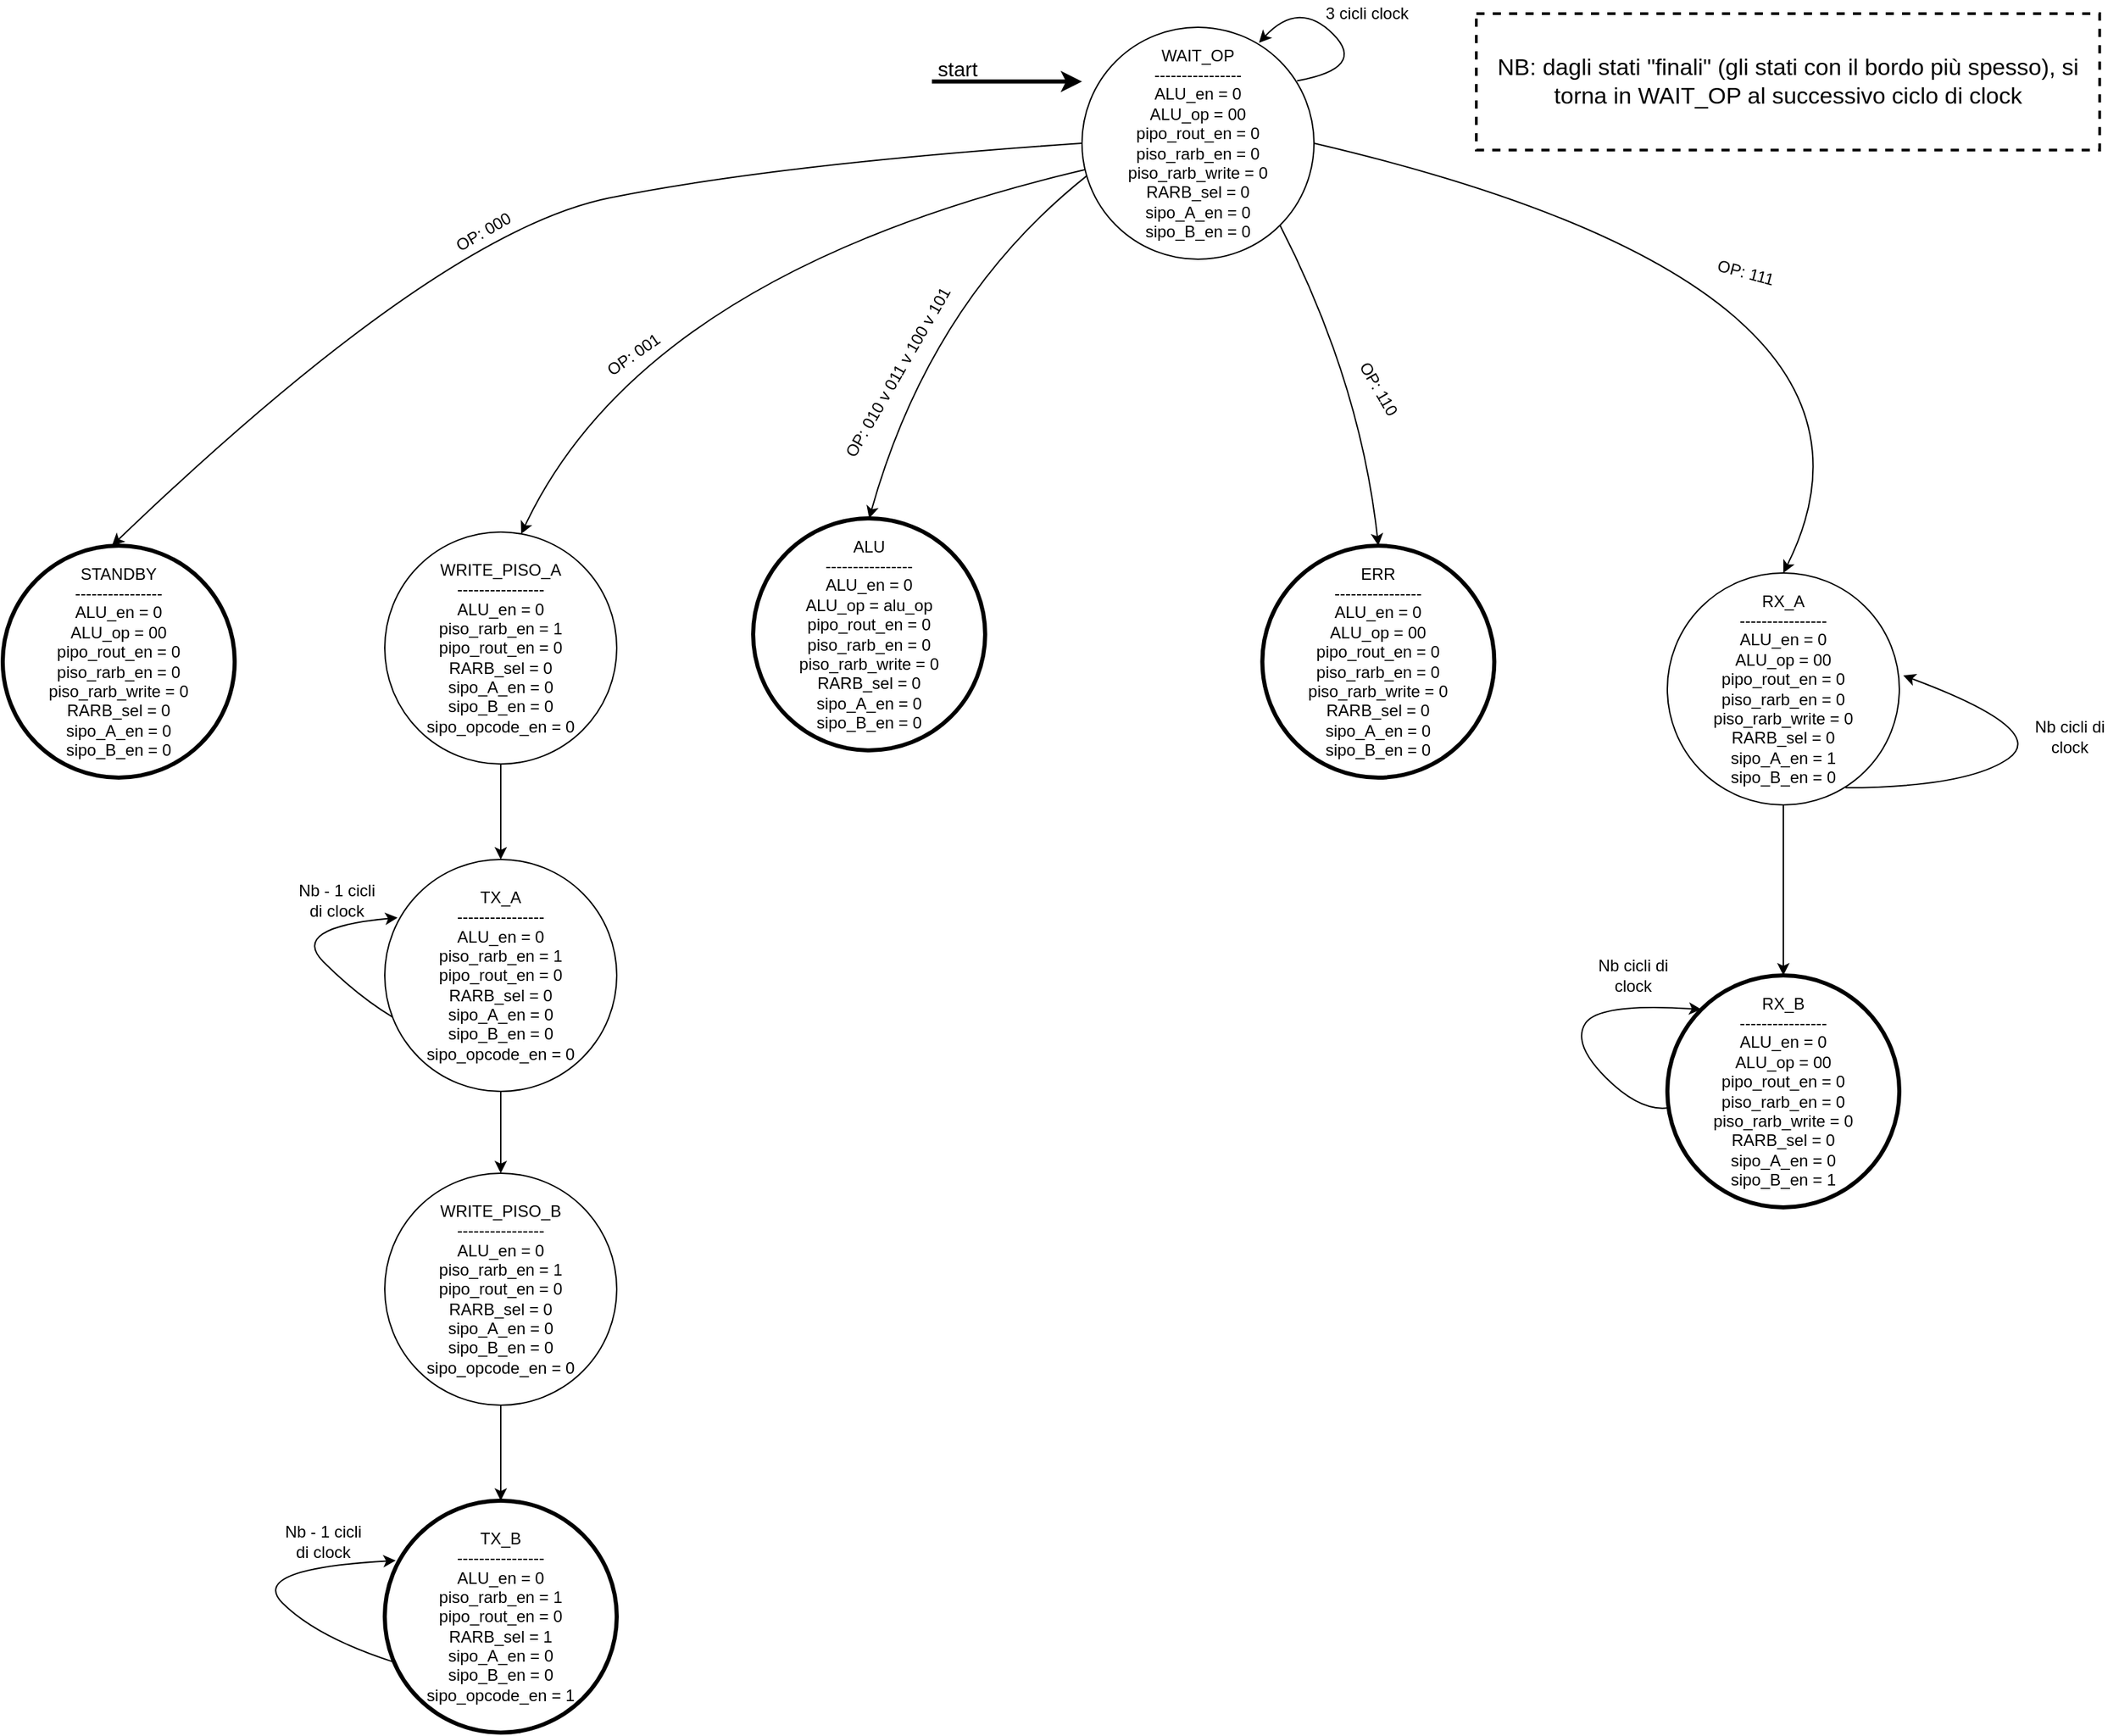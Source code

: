 <mxfile version="14.9.3" type="device"><diagram id="Lutcaj0Mjb5E0mdE7-q4" name="Page-1"><mxGraphModel dx="4740" dy="2563" grid="1" gridSize="10" guides="1" tooltips="1" connect="1" arrows="1" fold="1" page="1" pageScale="1" pageWidth="827" pageHeight="1169" math="0" shadow="0"><root><mxCell id="0"/><mxCell id="1" parent="0"/><mxCell id="gG2Xrx5g2Rp0g9whOME6-2" value="WAIT_OP&lt;br&gt;----------------&lt;br&gt;ALU_en = 0&lt;br&gt;ALU_op = 00&lt;br&gt;pipo_rout_en = 0&lt;br&gt;piso_rarb_en = 0&lt;br&gt;piso_rarb_write = 0&lt;br&gt;RARB_sel = 0&lt;br&gt;sipo_A_en = 0&lt;br&gt;sipo_B_en = 0" style="ellipse;whiteSpace=wrap;html=1;aspect=fixed;" parent="1" vertex="1"><mxGeometry x="831" y="200" width="170" height="170" as="geometry"/></mxCell><mxCell id="gG2Xrx5g2Rp0g9whOME6-16" value="STANDBY&lt;br&gt;----------------&lt;br&gt;ALU_en = 0&lt;br&gt;ALU_op = 00&lt;br&gt;pipo_rout_en = 0&lt;br&gt;piso_rarb_en = 0&lt;br&gt;piso_rarb_write = 0&lt;br&gt;RARB_sel = 0&lt;br&gt;sipo_A_en = 0&lt;br&gt;sipo_B_en = 0" style="ellipse;whiteSpace=wrap;html=1;aspect=fixed;strokeWidth=3;" parent="1" vertex="1"><mxGeometry x="40" y="580" width="170" height="170" as="geometry"/></mxCell><mxCell id="gG2Xrx5g2Rp0g9whOME6-17" value="WRITE_PISO_B&lt;br&gt;----------------&lt;br&gt;ALU_en = 0&lt;br&gt;piso_rarb_en = 1&lt;br&gt;pipo_rout_en = 0&lt;br&gt;RARB_sel = 0&lt;br&gt;sipo_A_en = 0&lt;br&gt;sipo_B_en = 0&lt;br&gt;sipo_opcode_en = 0" style="ellipse;whiteSpace=wrap;html=1;aspect=fixed;" parent="1" vertex="1"><mxGeometry x="320" y="1040" width="170" height="170" as="geometry"/></mxCell><mxCell id="gG2Xrx5g2Rp0g9whOME6-18" value="ALU&lt;br&gt;----------------&lt;br&gt;ALU_en = 0&lt;br&gt;ALU_op = alu_op&lt;br&gt;pipo_rout_en = 0&lt;br&gt;piso_rarb_en = 0&lt;br&gt;piso_rarb_write = 0&lt;br&gt;RARB_sel = 0&lt;br&gt;sipo_A_en = 0&lt;br&gt;sipo_B_en = 0" style="ellipse;whiteSpace=wrap;html=1;aspect=fixed;strokeWidth=3;" parent="1" vertex="1"><mxGeometry x="590" y="560" width="170" height="170" as="geometry"/></mxCell><mxCell id="gG2Xrx5g2Rp0g9whOME6-23" value="ERR&lt;br&gt;----------------&lt;br&gt;ALU_en = 0&lt;br&gt;ALU_op = 00&lt;br&gt;pipo_rout_en = 0&lt;br&gt;piso_rarb_en = 0&lt;br&gt;piso_rarb_write = 0&lt;br&gt;RARB_sel = 0&lt;br&gt;sipo_A_en = 0&lt;br&gt;sipo_B_en = 0" style="ellipse;whiteSpace=wrap;html=1;aspect=fixed;strokeWidth=3;" parent="1" vertex="1"><mxGeometry x="963.17" y="580" width="170" height="170" as="geometry"/></mxCell><mxCell id="gG2Xrx5g2Rp0g9whOME6-24" value="RX_A&lt;br&gt;----------------&lt;br&gt;ALU_en = 0&lt;br&gt;ALU_op = 00&lt;br&gt;pipo_rout_en = 0&lt;br&gt;piso_rarb_en = 0&lt;br&gt;piso_rarb_write = 0&lt;br&gt;RARB_sel = 0&lt;br&gt;sipo_A_en = 1&lt;br&gt;sipo_B_en = 0" style="ellipse;whiteSpace=wrap;html=1;aspect=fixed;" parent="1" vertex="1"><mxGeometry x="1260" y="600" width="170" height="170" as="geometry"/></mxCell><mxCell id="gG2Xrx5g2Rp0g9whOME6-28" value="" style="endArrow=classic;html=1;exitX=0;exitY=0.5;exitDx=0;exitDy=0;entryX=0.471;entryY=0;entryDx=0;entryDy=0;entryPerimeter=0;curved=1;" parent="1" source="gG2Xrx5g2Rp0g9whOME6-2" target="gG2Xrx5g2Rp0g9whOME6-16" edge="1"><mxGeometry width="50" height="50" relative="1" as="geometry"><mxPoint x="1010" y="300" as="sourcePoint"/><mxPoint x="1130" y="580" as="targetPoint"/><Array as="points"><mxPoint x="610" y="300"/><mxPoint x="360" y="350"/></Array></mxGeometry></mxCell><mxCell id="gG2Xrx5g2Rp0g9whOME6-29" value="" style="endArrow=classic;html=1;curved=1;entryX=0.588;entryY=0.008;entryDx=0;entryDy=0;entryPerimeter=0;" parent="1" source="gG2Xrx5g2Rp0g9whOME6-2" target="teM1EIlKXYVsdDrQvsKv-3" edge="1"><mxGeometry width="50" height="50" relative="1" as="geometry"><mxPoint x="490" y="470" as="sourcePoint"/><mxPoint x="440" y="560" as="targetPoint"/><Array as="points"><mxPoint x="510" y="380"/></Array></mxGeometry></mxCell><mxCell id="gG2Xrx5g2Rp0g9whOME6-30" value="" style="endArrow=classic;html=1;curved=1;exitX=0.021;exitY=0.64;exitDx=0;exitDy=0;exitPerimeter=0;entryX=0.5;entryY=0;entryDx=0;entryDy=0;" parent="1" source="gG2Xrx5g2Rp0g9whOME6-2" target="gG2Xrx5g2Rp0g9whOME6-18" edge="1"><mxGeometry width="50" height="50" relative="1" as="geometry"><mxPoint x="760" y="580" as="sourcePoint"/><mxPoint x="810" y="530" as="targetPoint"/><Array as="points"><mxPoint x="720" y="400"/></Array></mxGeometry></mxCell><mxCell id="gG2Xrx5g2Rp0g9whOME6-38" value="" style="endArrow=classic;html=1;exitX=1;exitY=0.5;exitDx=0;exitDy=0;entryX=0.5;entryY=0;entryDx=0;entryDy=0;curved=1;" parent="1" source="gG2Xrx5g2Rp0g9whOME6-2" target="gG2Xrx5g2Rp0g9whOME6-24" edge="1"><mxGeometry width="50" height="50" relative="1" as="geometry"><mxPoint x="1470" y="390" as="sourcePoint"/><mxPoint x="1520" y="340" as="targetPoint"/><Array as="points"><mxPoint x="1450" y="390"/></Array></mxGeometry></mxCell><mxCell id="gG2Xrx5g2Rp0g9whOME6-39" value="OP: 000" style="text;html=1;strokeColor=none;fillColor=none;align=center;verticalAlign=middle;whiteSpace=wrap;rounded=0;rotation=-30;" parent="1" vertex="1"><mxGeometry x="360" y="340" width="65" height="20" as="geometry"/></mxCell><mxCell id="gG2Xrx5g2Rp0g9whOME6-40" value="OP: 001" style="text;html=1;strokeColor=none;fillColor=none;align=center;verticalAlign=middle;whiteSpace=wrap;rounded=0;rotation=-35;" parent="1" vertex="1"><mxGeometry x="470" y="430" width="65" height="20" as="geometry"/></mxCell><mxCell id="gG2Xrx5g2Rp0g9whOME6-41" value="OP: 010 v 011 v 100 v 101" style="text;html=1;strokeColor=none;fillColor=none;align=center;verticalAlign=middle;whiteSpace=wrap;rounded=0;rotation=-60;" parent="1" vertex="1"><mxGeometry x="600" y="430" width="192.2" height="45.3" as="geometry"/></mxCell><mxCell id="gG2Xrx5g2Rp0g9whOME6-45" value="OP: 110" style="text;html=1;strokeColor=none;fillColor=none;align=center;verticalAlign=middle;whiteSpace=wrap;rounded=0;rotation=60;" parent="1" vertex="1"><mxGeometry x="1015.67" y="450" width="65" height="30" as="geometry"/></mxCell><mxCell id="gG2Xrx5g2Rp0g9whOME6-46" value="OP: 111" style="text;html=1;strokeColor=none;fillColor=none;align=center;verticalAlign=middle;whiteSpace=wrap;rounded=0;rotation=15;" parent="1" vertex="1"><mxGeometry x="1285" y="370" width="65" height="20" as="geometry"/></mxCell><mxCell id="gG2Xrx5g2Rp0g9whOME6-47" value="3 cicli clock" style="text;html=1;strokeColor=none;fillColor=none;align=center;verticalAlign=middle;whiteSpace=wrap;rounded=0;" parent="1" vertex="1"><mxGeometry x="1000" y="180" width="80" height="20" as="geometry"/></mxCell><mxCell id="gG2Xrx5g2Rp0g9whOME6-48" value="RX_B&lt;br&gt;----------------&lt;br&gt;ALU_en = 0&lt;br&gt;ALU_op = 00&lt;br&gt;pipo_rout_en = 0&lt;br&gt;piso_rarb_en = 0&lt;br&gt;piso_rarb_write = 0&lt;br&gt;RARB_sel = 0&lt;br&gt;sipo_A_en = 0&lt;br&gt;sipo_B_en = 1" style="ellipse;whiteSpace=wrap;html=1;aspect=fixed;strokeWidth=3;" parent="1" vertex="1"><mxGeometry x="1260" y="895" width="170" height="170" as="geometry"/></mxCell><mxCell id="gG2Xrx5g2Rp0g9whOME6-49" value="TX_B&lt;br&gt;----------------&lt;br&gt;ALU_en = 0&lt;br&gt;piso_rarb_en = 1&lt;br&gt;pipo_rout_en = 0&lt;br&gt;RARB_sel = 1&lt;br&gt;sipo_A_en = 0&lt;br&gt;sipo_B_en = 0&lt;br&gt;sipo_opcode_en = 1" style="ellipse;whiteSpace=wrap;html=1;aspect=fixed;strokeWidth=3;" parent="1" vertex="1"><mxGeometry x="320" y="1280" width="170" height="170" as="geometry"/></mxCell><mxCell id="gG2Xrx5g2Rp0g9whOME6-54" value="" style="endArrow=classic;html=1;exitX=0.5;exitY=1;exitDx=0;exitDy=0;" parent="1" source="gG2Xrx5g2Rp0g9whOME6-24" target="gG2Xrx5g2Rp0g9whOME6-48" edge="1"><mxGeometry width="50" height="50" relative="1" as="geometry"><mxPoint x="1030" y="775" as="sourcePoint"/><mxPoint x="1080" y="725" as="targetPoint"/></mxGeometry></mxCell><mxCell id="gG2Xrx5g2Rp0g9whOME6-56" value="" style="curved=1;endArrow=classic;html=1;entryX=0;entryY=0;entryDx=0;entryDy=0;" parent="1" source="gG2Xrx5g2Rp0g9whOME6-48" target="gG2Xrx5g2Rp0g9whOME6-48" edge="1"><mxGeometry width="50" height="50" relative="1" as="geometry"><mxPoint x="1190" y="995" as="sourcePoint"/><mxPoint x="1240" y="945" as="targetPoint"/><Array as="points"><mxPoint x="1240" y="995"/><mxPoint x="1190" y="945"/><mxPoint x="1210" y="915"/></Array></mxGeometry></mxCell><mxCell id="gG2Xrx5g2Rp0g9whOME6-57" value="" style="curved=1;endArrow=classic;html=1;exitX=0.768;exitY=0.926;exitDx=0;exitDy=0;exitPerimeter=0;entryX=1.017;entryY=0.442;entryDx=0;entryDy=0;entryPerimeter=0;" parent="1" source="gG2Xrx5g2Rp0g9whOME6-24" target="gG2Xrx5g2Rp0g9whOME6-24" edge="1"><mxGeometry width="50" height="50" relative="1" as="geometry"><mxPoint x="1540" y="765" as="sourcePoint"/><mxPoint x="1590" y="715" as="targetPoint"/><Array as="points"><mxPoint x="1480" y="757"/><mxPoint x="1540" y="715"/></Array></mxGeometry></mxCell><mxCell id="gG2Xrx5g2Rp0g9whOME6-70" value="" style="endArrow=classic;html=1;exitX=1;exitY=1;exitDx=0;exitDy=0;entryX=0.5;entryY=0;entryDx=0;entryDy=0;curved=1;" parent="1" source="gG2Xrx5g2Rp0g9whOME6-2" target="gG2Xrx5g2Rp0g9whOME6-23" edge="1"><mxGeometry width="50" height="50" relative="1" as="geometry"><mxPoint x="340" y="570" as="sourcePoint"/><mxPoint x="390" y="520" as="targetPoint"/><Array as="points"><mxPoint x="1035" y="460"/></Array></mxGeometry></mxCell><mxCell id="gG2Xrx5g2Rp0g9whOME6-71" value="" style="curved=1;endArrow=classic;html=1;exitX=0.927;exitY=0.231;exitDx=0;exitDy=0;exitPerimeter=0;entryX=0.763;entryY=0.067;entryDx=0;entryDy=0;entryPerimeter=0;" parent="1" source="gG2Xrx5g2Rp0g9whOME6-2" target="gG2Xrx5g2Rp0g9whOME6-2" edge="1"><mxGeometry width="50" height="50" relative="1" as="geometry"><mxPoint x="990" y="230" as="sourcePoint"/><mxPoint x="1040" y="180" as="targetPoint"/><Array as="points"><mxPoint x="1040" y="230"/><mxPoint x="990" y="180"/></Array></mxGeometry></mxCell><mxCell id="teM1EIlKXYVsdDrQvsKv-3" value="WRITE_PISO_A&lt;br&gt;----------------&lt;br&gt;ALU_en = 0&lt;br&gt;piso_rarb_en = 1&lt;br&gt;pipo_rout_en = 0&lt;br&gt;RARB_sel = 0&lt;br&gt;sipo_A_en = 0&lt;br&gt;sipo_B_en = 0&lt;br&gt;sipo_opcode_en = 0" style="ellipse;whiteSpace=wrap;html=1;aspect=fixed;" parent="1" vertex="1"><mxGeometry x="320" y="570" width="170" height="170" as="geometry"/></mxCell><mxCell id="teM1EIlKXYVsdDrQvsKv-4" value="TX_A&lt;br&gt;----------------&lt;br&gt;ALU_en = 0&lt;br&gt;piso_rarb_en = 1&lt;br&gt;pipo_rout_en = 0&lt;br&gt;RARB_sel = 0&lt;br&gt;sipo_A_en = 0&lt;br&gt;sipo_B_en = 0&lt;br&gt;sipo_opcode_en = 0" style="ellipse;whiteSpace=wrap;html=1;aspect=fixed;" parent="1" vertex="1"><mxGeometry x="320" y="810" width="170" height="170" as="geometry"/></mxCell><mxCell id="teM1EIlKXYVsdDrQvsKv-6" value="" style="endArrow=classic;html=1;exitX=0.5;exitY=1;exitDx=0;exitDy=0;" parent="1" source="teM1EIlKXYVsdDrQvsKv-3" target="teM1EIlKXYVsdDrQvsKv-4" edge="1"><mxGeometry width="50" height="50" relative="1" as="geometry"><mxPoint x="460" y="1010" as="sourcePoint"/><mxPoint x="510" y="960" as="targetPoint"/></mxGeometry></mxCell><mxCell id="teM1EIlKXYVsdDrQvsKv-7" value="" style="endArrow=classic;html=1;exitX=0.5;exitY=1;exitDx=0;exitDy=0;entryX=0.5;entryY=0;entryDx=0;entryDy=0;" parent="1" source="teM1EIlKXYVsdDrQvsKv-4" target="gG2Xrx5g2Rp0g9whOME6-17" edge="1"><mxGeometry width="50" height="50" relative="1" as="geometry"><mxPoint x="460" y="1010" as="sourcePoint"/><mxPoint x="510" y="960" as="targetPoint"/></mxGeometry></mxCell><mxCell id="teM1EIlKXYVsdDrQvsKv-8" value="" style="endArrow=classic;html=1;exitX=0.5;exitY=1;exitDx=0;exitDy=0;entryX=0.5;entryY=0;entryDx=0;entryDy=0;" parent="1" source="gG2Xrx5g2Rp0g9whOME6-17" target="gG2Xrx5g2Rp0g9whOME6-49" edge="1"><mxGeometry width="50" height="50" relative="1" as="geometry"><mxPoint x="460" y="1190" as="sourcePoint"/><mxPoint x="510" y="1140" as="targetPoint"/></mxGeometry></mxCell><mxCell id="teM1EIlKXYVsdDrQvsKv-10" value="" style="curved=1;endArrow=classic;html=1;exitX=0.034;exitY=0.68;exitDx=0;exitDy=0;exitPerimeter=0;entryX=0.055;entryY=0.251;entryDx=0;entryDy=0;entryPerimeter=0;" parent="1" source="teM1EIlKXYVsdDrQvsKv-4" target="teM1EIlKXYVsdDrQvsKv-4" edge="1"><mxGeometry width="50" height="50" relative="1" as="geometry"><mxPoint x="250" y="910" as="sourcePoint"/><mxPoint x="300" y="860" as="targetPoint"/><Array as="points"><mxPoint x="300" y="910"/><mxPoint x="250" y="860"/></Array></mxGeometry></mxCell><mxCell id="teM1EIlKXYVsdDrQvsKv-11" value="" style="curved=1;endArrow=classic;html=1;exitX=0.039;exitY=0.696;exitDx=0;exitDy=0;exitPerimeter=0;entryX=0.047;entryY=0.258;entryDx=0;entryDy=0;entryPerimeter=0;" parent="1" source="gG2Xrx5g2Rp0g9whOME6-49" target="gG2Xrx5g2Rp0g9whOME6-49" edge="1"><mxGeometry width="50" height="50" relative="1" as="geometry"><mxPoint x="220" y="1380" as="sourcePoint"/><mxPoint x="270" y="1330" as="targetPoint"/><Array as="points"><mxPoint x="270" y="1380"/><mxPoint x="220" y="1330"/></Array></mxGeometry></mxCell><mxCell id="teM1EIlKXYVsdDrQvsKv-13" value="Nb - 1 cicli di clock" style="text;html=1;strokeColor=none;fillColor=none;align=center;verticalAlign=middle;whiteSpace=wrap;rounded=0;dashed=1;" parent="1" vertex="1"><mxGeometry x="250" y="830" width="70" height="20" as="geometry"/></mxCell><mxCell id="teM1EIlKXYVsdDrQvsKv-14" value="Nb cicli di clock" style="text;html=1;strokeColor=none;fillColor=none;align=center;verticalAlign=middle;whiteSpace=wrap;rounded=0;dashed=1;" parent="1" vertex="1"><mxGeometry x="1520" y="710" width="70" height="20" as="geometry"/></mxCell><mxCell id="teM1EIlKXYVsdDrQvsKv-15" value="Nb cicli di clock" style="text;html=1;strokeColor=none;fillColor=none;align=center;verticalAlign=middle;whiteSpace=wrap;rounded=0;dashed=1;" parent="1" vertex="1"><mxGeometry x="1200" y="885" width="70" height="20" as="geometry"/></mxCell><mxCell id="teM1EIlKXYVsdDrQvsKv-16" value="Nb - 1 cicli di clock" style="text;html=1;strokeColor=none;fillColor=none;align=center;verticalAlign=middle;whiteSpace=wrap;rounded=0;dashed=1;" parent="1" vertex="1"><mxGeometry x="240" y="1300" width="70" height="20" as="geometry"/></mxCell><mxCell id="teM1EIlKXYVsdDrQvsKv-17" value="&lt;font style=&quot;font-size: 17px&quot;&gt;NB: dagli stati &quot;finali&quot; (gli stati con il bordo più spesso), si torna in WAIT_OP al successivo ciclo di clock&lt;/font&gt;" style="text;html=1;fillColor=none;align=center;verticalAlign=middle;whiteSpace=wrap;rounded=0;dashed=1;strokeColor=#000000;strokeWidth=2;spacing=6;perimeterSpacing=4;" parent="1" vertex="1"><mxGeometry x="1120" y="190" width="456.83" height="100" as="geometry"/></mxCell><mxCell id="1sJqDhp0wQdhYFQXjXOP-3" value="" style="endArrow=classic;html=1;strokeWidth=3;" edge="1" parent="1"><mxGeometry width="50" height="50" relative="1" as="geometry"><mxPoint x="721" y="239.76" as="sourcePoint"/><mxPoint x="831" y="239.76" as="targetPoint"/></mxGeometry></mxCell><mxCell id="1sJqDhp0wQdhYFQXjXOP-4" value="&lt;font style=&quot;font-size: 15px&quot;&gt;start&lt;/font&gt;" style="text;html=1;strokeColor=none;fillColor=none;align=center;verticalAlign=middle;whiteSpace=wrap;rounded=0;" vertex="1" parent="1"><mxGeometry x="720" y="220" width="40" height="20" as="geometry"/></mxCell></root></mxGraphModel></diagram></mxfile>